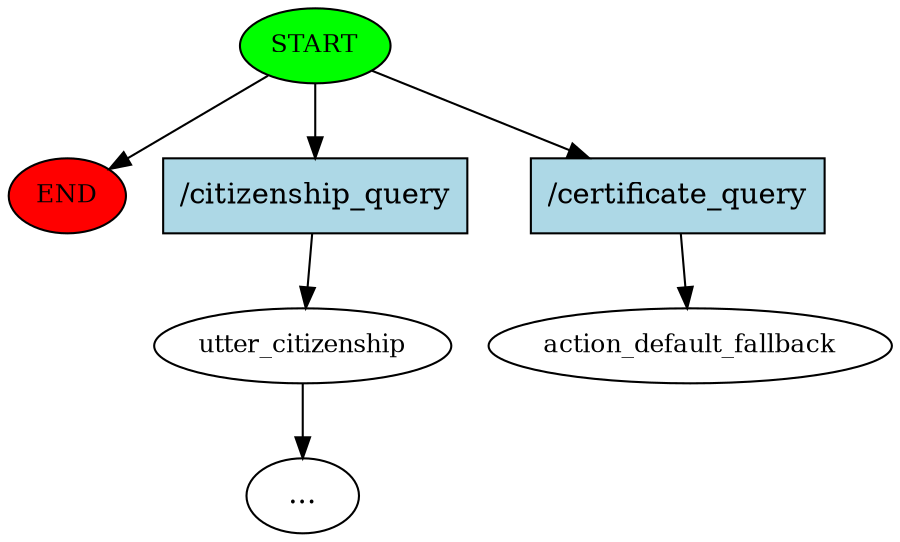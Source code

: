 digraph  {
0 [class="start active", fillcolor=green, fontsize=12, label=START, style=filled];
"-1" [class=end, fillcolor=red, fontsize=12, label=END, style=filled];
1 [class="", fontsize=12, label=utter_citizenship];
"-5" [class=ellipsis, label="..."];
4 [class="dashed active", fontsize=12, label=action_default_fallback];
5 [class=intent, fillcolor=lightblue, label="/citizenship_query", shape=rect, style=filled];
6 [class="intent active", fillcolor=lightblue, label="/certificate_query", shape=rect, style=filled];
0 -> "-1"  [class="", key=NONE, label=""];
0 -> 5  [class="", key=0];
0 -> 6  [class=active, key=0];
1 -> "-5"  [class="", key=NONE, label=""];
5 -> 1  [class="", key=0];
6 -> 4  [class=active, key=0];
}
